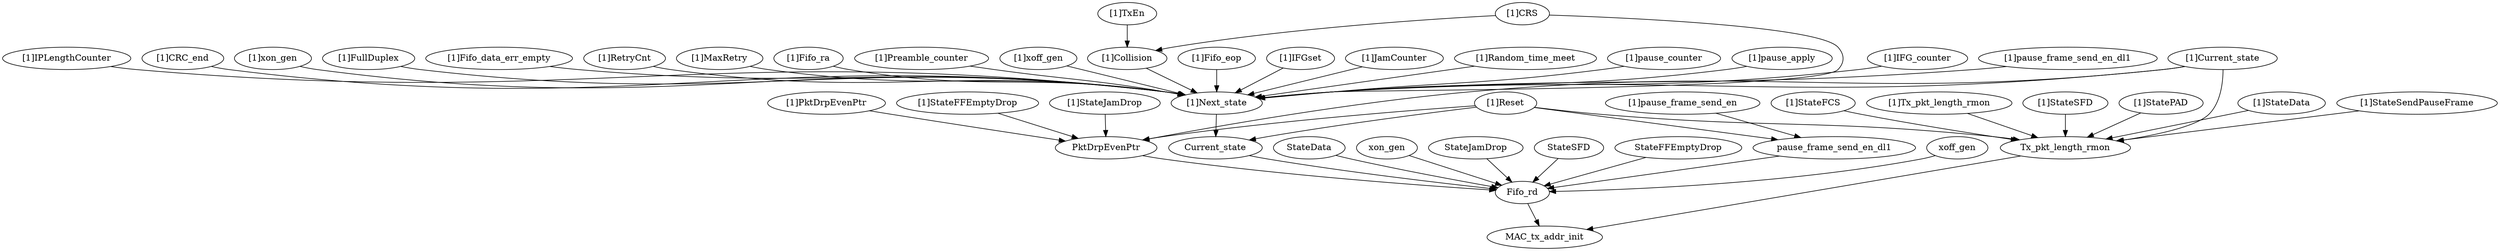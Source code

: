 strict digraph "" {
	StateSFD	 [complexity=15,
		importance=0.128117116374,
		rank=0.0085411410916];
	Fifo_rd	 [complexity=2,
		importance=0.0598429302222,
		rank=0.0299214651111];
	StateSFD -> Fifo_rd;
	"[1]IFG_counter"	 [complexity=24,
		importance=2.36574041523,
		rank=0.0985725173013];
	"[1]Next_state"	 [complexity=17,
		importance=0.587843713668,
		rank=0.0345790419805];
	"[1]IFG_counter" -> "[1]Next_state";
	StateFFEmptyDrop	 [complexity=15,
		importance=0.128117116374,
		rank=0.0085411410916];
	StateFFEmptyDrop -> Fifo_rd;
	Current_state	 [complexity=15,
		importance=0.495031138052,
		rank=0.0330020758701];
	Current_state -> Fifo_rd;
	MAC_tx_addr_init	 [complexity=0,
		importance=0.0197462055776,
		rank=0.0];
	Fifo_rd -> MAC_tx_addr_init;
	"[1]StateFCS"	 [complexity=10,
		importance=0.0604606370754,
		rank=0.00604606370754];
	Tx_pkt_length_rmon	 [complexity=2,
		importance=0.0520293811458,
		rank=0.0260146905729];
	"[1]StateFCS" -> Tx_pkt_length_rmon;
	xoff_gen	 [complexity=15,
		importance=0.128117116374,
		rank=0.0085411410916];
	xoff_gen -> Fifo_rd;
	"[1]Tx_pkt_length_rmon"	 [complexity=4,
		importance=0.0645663511362,
		rank=0.0161415877841];
	"[1]Tx_pkt_length_rmon" -> Tx_pkt_length_rmon;
	"[1]pause_frame_send_en_dl1"	 [complexity=28,
		importance=2.36414404306,
		rank=0.0844337158235];
	"[1]pause_frame_send_en_dl1" -> "[1]Next_state";
	"[1]PktDrpEvenPtr"	 [complexity=17,
		importance=0.260387287938,
		rank=0.0153168992905];
	PktDrpEvenPtr	 [complexity=15,
		importance=0.249879504414,
		rank=0.0166586336276];
	"[1]PktDrpEvenPtr" -> PktDrpEvenPtr;
	"[1]IPLengthCounter"	 [complexity=21,
		importance=4.12709682569,
		rank=0.196528420271];
	"[1]IPLengthCounter" -> "[1]Next_state";
	"[1]Reset"	 [complexity=3,
		importance=0.164519399367,
		rank=0.054839799789];
	"[1]Reset" -> Current_state;
	"[1]Reset" -> PktDrpEvenPtr;
	pause_frame_send_en_dl1	 [complexity=15,
		importance=0.132455048828,
		rank=0.00883033658855];
	"[1]Reset" -> pause_frame_send_en_dl1;
	"[1]Reset" -> Tx_pkt_length_rmon;
	StateData	 [complexity=15,
		importance=0.128117116374,
		rank=0.0085411410916];
	StateData -> Fifo_rd;
	"[1]pause_frame_send_en"	 [complexity=17,
		importance=0.140886304758,
		rank=0.00828742969164];
	"[1]pause_frame_send_en" -> pause_frame_send_en_dl1;
	"[1]CRC_end"	 [complexity=18,
		importance=1.18411868327,
		rank=0.0657843712926];
	"[1]CRC_end" -> "[1]Next_state";
	"[1]Next_state" -> Current_state;
	PktDrpEvenPtr -> Fifo_rd;
	"[1]xon_gen"	 [complexity=28,
		importance=2.3598061106,
		rank=0.0842787896644];
	"[1]xon_gen" -> "[1]Next_state";
	"[1]FullDuplex"	 [complexity=54,
		importance=23.5221798027,
		rank=0.435595922271];
	"[1]FullDuplex" -> "[1]Next_state";
	"[1]Fifo_data_err_empty"	 [complexity=18,
		importance=2.3598061106,
		rank=0.131100339478];
	"[1]Fifo_data_err_empty" -> "[1]Next_state";
	"[1]RetryCnt"	 [complexity=22,
		importance=2.96150756412,
		rank=0.134613980187];
	"[1]RetryCnt" -> "[1]Next_state";
	"[1]StateSFD"	 [complexity=4,
		importance=0.112490018221,
		rank=0.0281225045553];
	"[1]StateSFD" -> Tx_pkt_length_rmon;
	"[1]MaxRetry"	 [complexity=22,
		importance=2.94764982427,
		rank=0.133984082921];
	"[1]MaxRetry" -> "[1]Next_state";
	"[1]Fifo_ra"	 [complexity=25,
		importance=2.3598061106,
		rank=0.0943922444241];
	"[1]Fifo_ra" -> "[1]Next_state";
	"[1]Preamble_counter"	 [complexity=22,
		importance=2.36339834775,
		rank=0.107427197625];
	"[1]Preamble_counter" -> "[1]Next_state";
	"[1]StatePAD"	 [complexity=10,
		importance=0.0604606370754,
		rank=0.00604606370754];
	"[1]StatePAD" -> Tx_pkt_length_rmon;
	pause_frame_send_en_dl1 -> Fifo_rd;
	"[1]StateFFEmptyDrop"	 [complexity=19,
		importance=0.258310760343,
		rank=0.013595303176];
	"[1]StateFFEmptyDrop" -> PktDrpEvenPtr;
	"[1]StateJamDrop"	 [complexity=19,
		importance=0.258310760343,
		rank=0.013595303176];
	"[1]StateJamDrop" -> PktDrpEvenPtr;
	Tx_pkt_length_rmon -> MAC_tx_addr_init;
	"[1]xoff_gen"	 [complexity=28,
		importance=2.3598061106,
		rank=0.0842787896644];
	"[1]xoff_gen" -> "[1]Next_state";
	"[1]TxEn"	 [complexity=35,
		importance=11.2036002491,
		rank=0.320102864259];
	"[1]Collision"	 [complexity=32,
		importance=11.1863753255,
		rank=0.349574228921];
	"[1]TxEn" -> "[1]Collision";
	xon_gen	 [complexity=15,
		importance=0.128117116374,
		rank=0.0085411410916];
	xon_gen -> Fifo_rd;
	"[1]Fifo_eop"	 [complexity=22,
		importance=5.29902467894,
		rank=0.240864758134];
	"[1]Fifo_eop" -> "[1]Next_state";
	"[1]Current_state"	 [complexity=12,
		importance=0.328463983149,
		rank=0.0273719985958];
	"[1]Current_state" -> "[1]Next_state";
	"[1]Current_state" -> PktDrpEvenPtr;
	"[1]Current_state" -> Tx_pkt_length_rmon;
	"[1]IFGset"	 [complexity=24,
		importance=2.3598061106,
		rank=0.0983252546084];
	"[1]IFGset" -> "[1]Next_state";
	"[1]JamCounter"	 [complexity=20,
		importance=1.77499098228,
		rank=0.088749549114];
	"[1]JamCounter" -> "[1]Next_state";
	"[1]Random_time_meet"	 [complexity=18,
		importance=1.18411868327,
		rank=0.0657843712926];
	"[1]Random_time_meet" -> "[1]Next_state";
	StateJamDrop	 [complexity=15,
		importance=0.128117116374,
		rank=0.0085411410916];
	StateJamDrop -> Fifo_rd;
	"[1]StateData"	 [complexity=10,
		importance=0.0604606370754,
		rank=0.00604606370754];
	"[1]StateData" -> Tx_pkt_length_rmon;
	"[1]Collision" -> "[1]Next_state";
	"[1]StateSendPauseFrame"	 [complexity=10,
		importance=0.0604606370754,
		rank=0.00604606370754];
	"[1]StateSendPauseFrame" -> Tx_pkt_length_rmon;
	"[1]pause_counter"	 [complexity=18,
		importance=1.19005298789,
		rank=0.066114054883];
	"[1]pause_counter" -> "[1]Next_state";
	"[1]pause_apply"	 [complexity=18,
		importance=1.77196239693,
		rank=0.0984423553852];
	"[1]pause_apply" -> "[1]Next_state";
	"[1]CRS"	 [complexity=35,
		importance=11.1948065814,
		rank=0.319851616612];
	"[1]CRS" -> "[1]Next_state";
	"[1]CRS" -> "[1]Collision";
}
